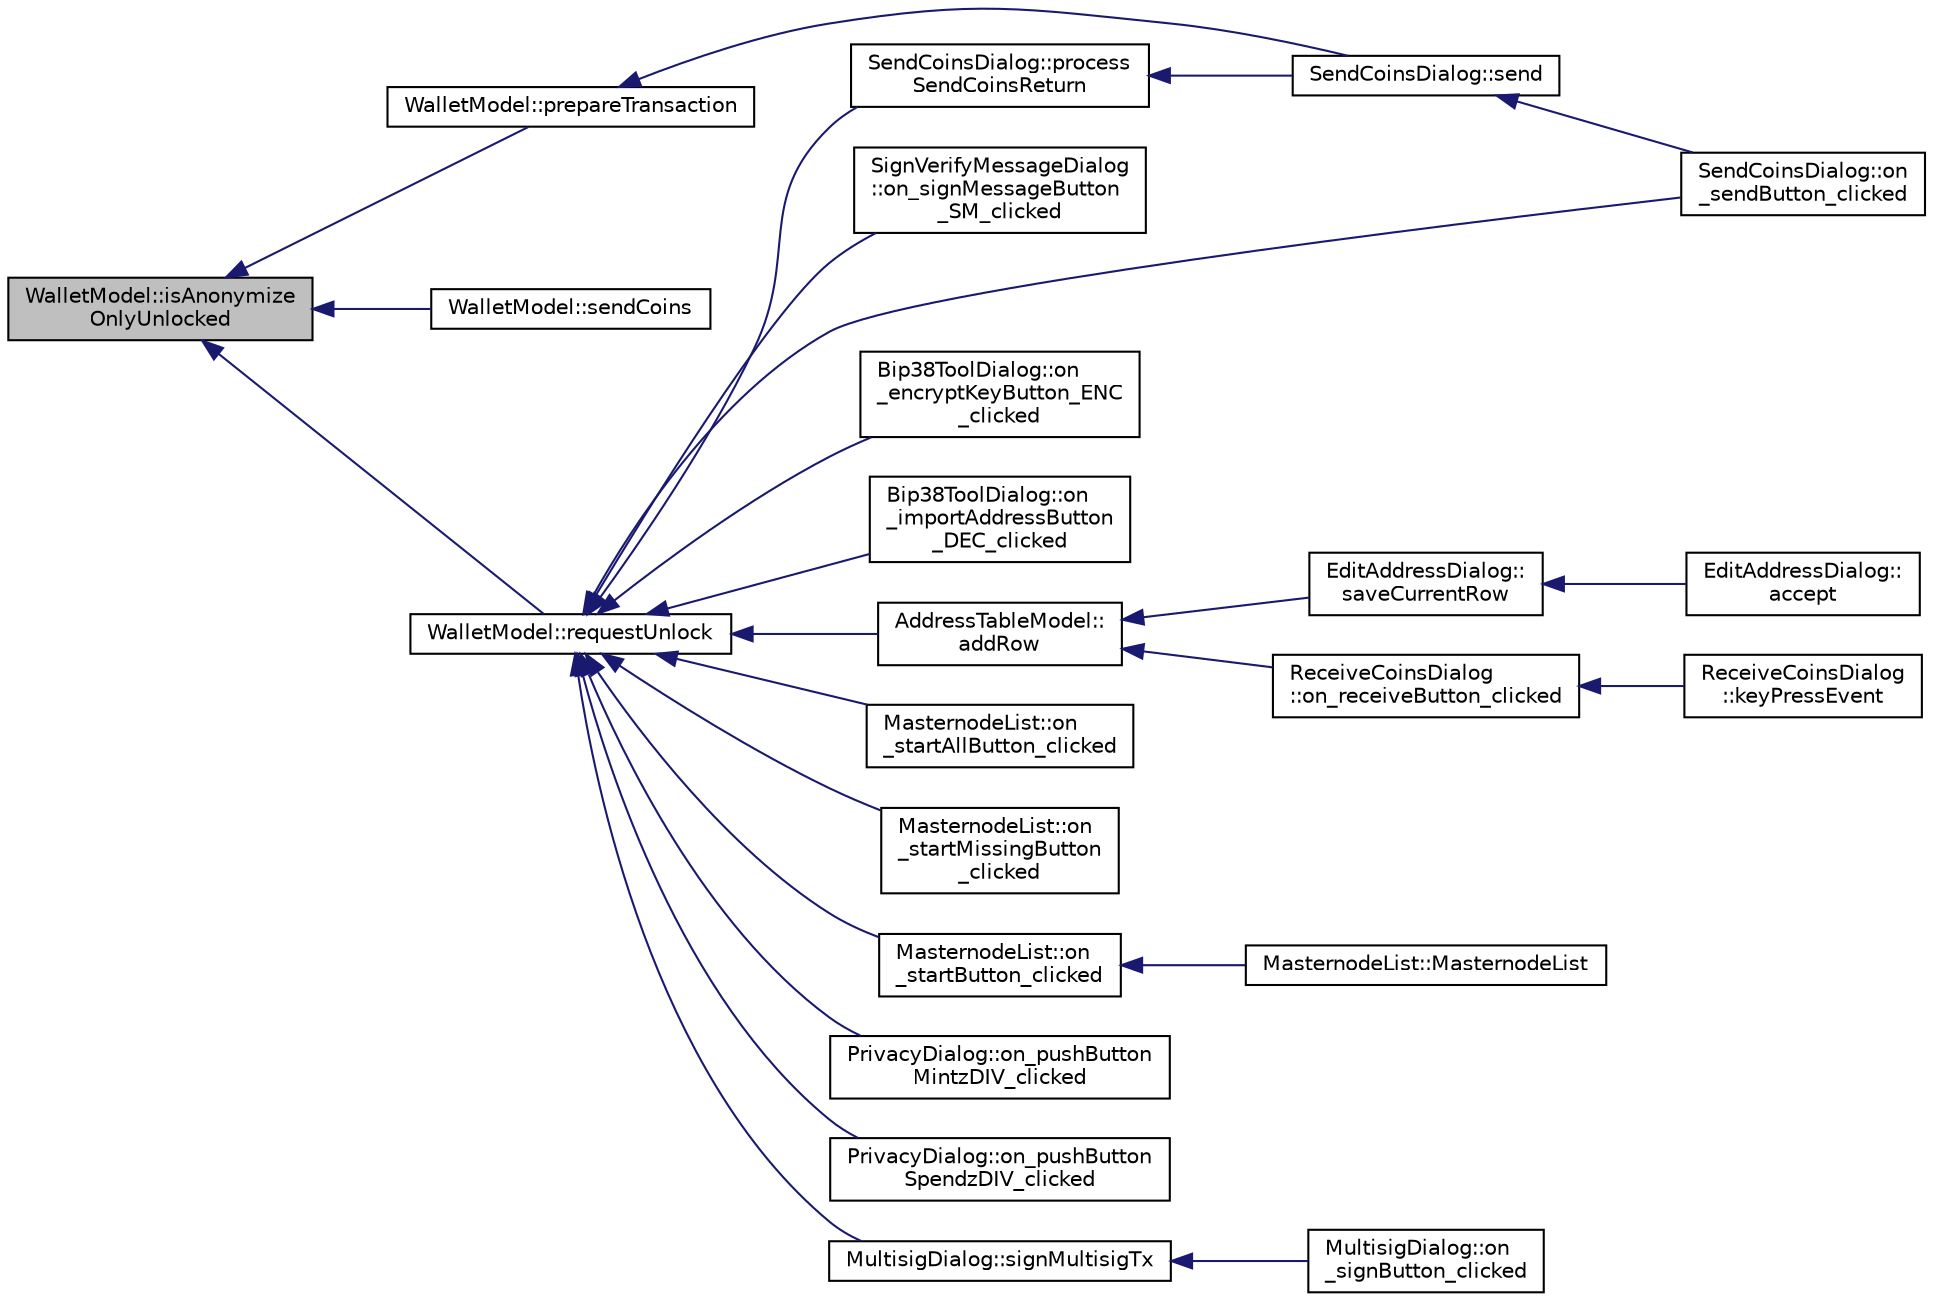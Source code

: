 digraph "WalletModel::isAnonymizeOnlyUnlocked"
{
  edge [fontname="Helvetica",fontsize="10",labelfontname="Helvetica",labelfontsize="10"];
  node [fontname="Helvetica",fontsize="10",shape=record];
  rankdir="LR";
  Node884 [label="WalletModel::isAnonymize\lOnlyUnlocked",height=0.2,width=0.4,color="black", fillcolor="grey75", style="filled", fontcolor="black"];
  Node884 -> Node885 [dir="back",color="midnightblue",fontsize="10",style="solid",fontname="Helvetica"];
  Node885 [label="WalletModel::prepareTransaction",height=0.2,width=0.4,color="black", fillcolor="white", style="filled",URL="$class_wallet_model.html#a8abc851901c7c7343ebfb5a8e5fc0154"];
  Node885 -> Node886 [dir="back",color="midnightblue",fontsize="10",style="solid",fontname="Helvetica"];
  Node886 [label="SendCoinsDialog::send",height=0.2,width=0.4,color="black", fillcolor="white", style="filled",URL="$class_send_coins_dialog.html#afd8d436a16ea7dba1276e8fdfdc8b2d3"];
  Node886 -> Node887 [dir="back",color="midnightblue",fontsize="10",style="solid",fontname="Helvetica"];
  Node887 [label="SendCoinsDialog::on\l_sendButton_clicked",height=0.2,width=0.4,color="black", fillcolor="white", style="filled",URL="$class_send_coins_dialog.html#a2cab7cf9ea5040b9e2189297f7d3c764"];
  Node884 -> Node888 [dir="back",color="midnightblue",fontsize="10",style="solid",fontname="Helvetica"];
  Node888 [label="WalletModel::sendCoins",height=0.2,width=0.4,color="black", fillcolor="white", style="filled",URL="$class_wallet_model.html#a53443aca544c824550f21e5f87e4ec39"];
  Node884 -> Node889 [dir="back",color="midnightblue",fontsize="10",style="solid",fontname="Helvetica"];
  Node889 [label="WalletModel::requestUnlock",height=0.2,width=0.4,color="black", fillcolor="white", style="filled",URL="$class_wallet_model.html#a9ad552f7942cd22f7a1cd0803b179f06"];
  Node889 -> Node890 [dir="back",color="midnightblue",fontsize="10",style="solid",fontname="Helvetica"];
  Node890 [label="AddressTableModel::\laddRow",height=0.2,width=0.4,color="black", fillcolor="white", style="filled",URL="$class_address_table_model.html#aa72edd2a093a6e9318639d69d3a23488"];
  Node890 -> Node891 [dir="back",color="midnightblue",fontsize="10",style="solid",fontname="Helvetica"];
  Node891 [label="EditAddressDialog::\lsaveCurrentRow",height=0.2,width=0.4,color="black", fillcolor="white", style="filled",URL="$class_edit_address_dialog.html#a8494a551799cd1f4c253e557424c206c"];
  Node891 -> Node892 [dir="back",color="midnightblue",fontsize="10",style="solid",fontname="Helvetica"];
  Node892 [label="EditAddressDialog::\laccept",height=0.2,width=0.4,color="black", fillcolor="white", style="filled",URL="$class_edit_address_dialog.html#ac52b71129806bccf6533d0e9441393b6"];
  Node890 -> Node893 [dir="back",color="midnightblue",fontsize="10",style="solid",fontname="Helvetica"];
  Node893 [label="ReceiveCoinsDialog\l::on_receiveButton_clicked",height=0.2,width=0.4,color="black", fillcolor="white", style="filled",URL="$class_receive_coins_dialog.html#a9db8de31f6889288cb22c061aa51e0cd"];
  Node893 -> Node894 [dir="back",color="midnightblue",fontsize="10",style="solid",fontname="Helvetica"];
  Node894 [label="ReceiveCoinsDialog\l::keyPressEvent",height=0.2,width=0.4,color="black", fillcolor="white", style="filled",URL="$class_receive_coins_dialog.html#abcf17b510c473bf3e94ef12f7f5cfc10"];
  Node889 -> Node895 [dir="back",color="midnightblue",fontsize="10",style="solid",fontname="Helvetica"];
  Node895 [label="Bip38ToolDialog::on\l_encryptKeyButton_ENC\l_clicked",height=0.2,width=0.4,color="black", fillcolor="white", style="filled",URL="$class_bip38_tool_dialog.html#a31cdc41e507628f2cd413e9df57c5770"];
  Node889 -> Node896 [dir="back",color="midnightblue",fontsize="10",style="solid",fontname="Helvetica"];
  Node896 [label="Bip38ToolDialog::on\l_importAddressButton\l_DEC_clicked",height=0.2,width=0.4,color="black", fillcolor="white", style="filled",URL="$class_bip38_tool_dialog.html#a20a1363ad4ff8e241583b3ceb19379e6"];
  Node889 -> Node897 [dir="back",color="midnightblue",fontsize="10",style="solid",fontname="Helvetica"];
  Node897 [label="MasternodeList::on\l_startButton_clicked",height=0.2,width=0.4,color="black", fillcolor="white", style="filled",URL="$class_masternode_list.html#a4370755b1dcdbf4a9396108c2b7ae76a"];
  Node897 -> Node898 [dir="back",color="midnightblue",fontsize="10",style="solid",fontname="Helvetica"];
  Node898 [label="MasternodeList::MasternodeList",height=0.2,width=0.4,color="black", fillcolor="white", style="filled",URL="$class_masternode_list.html#a341c2ce3e55eecb90f8733c72af375c4"];
  Node889 -> Node899 [dir="back",color="midnightblue",fontsize="10",style="solid",fontname="Helvetica"];
  Node899 [label="MasternodeList::on\l_startAllButton_clicked",height=0.2,width=0.4,color="black", fillcolor="white", style="filled",URL="$class_masternode_list.html#a12e7d7a66cc6ce787fb5de9babfd7358"];
  Node889 -> Node900 [dir="back",color="midnightblue",fontsize="10",style="solid",fontname="Helvetica"];
  Node900 [label="MasternodeList::on\l_startMissingButton\l_clicked",height=0.2,width=0.4,color="black", fillcolor="white", style="filled",URL="$class_masternode_list.html#a559cf1011eede788d0416c7390e25145"];
  Node889 -> Node901 [dir="back",color="midnightblue",fontsize="10",style="solid",fontname="Helvetica"];
  Node901 [label="MultisigDialog::signMultisigTx",height=0.2,width=0.4,color="black", fillcolor="white", style="filled",URL="$class_multisig_dialog.html#accd639f522281361bdf409e88909eb98"];
  Node901 -> Node902 [dir="back",color="midnightblue",fontsize="10",style="solid",fontname="Helvetica"];
  Node902 [label="MultisigDialog::on\l_signButton_clicked",height=0.2,width=0.4,color="black", fillcolor="white", style="filled",URL="$class_multisig_dialog.html#a5fdc6c2578e0f4e2f7900a3723d223ae"];
  Node889 -> Node903 [dir="back",color="midnightblue",fontsize="10",style="solid",fontname="Helvetica"];
  Node903 [label="PrivacyDialog::on_pushButton\lMintzDIV_clicked",height=0.2,width=0.4,color="black", fillcolor="white", style="filled",URL="$class_privacy_dialog.html#aa6bb4499ed540ba38114032bffc40249"];
  Node889 -> Node904 [dir="back",color="midnightblue",fontsize="10",style="solid",fontname="Helvetica"];
  Node904 [label="PrivacyDialog::on_pushButton\lSpendzDIV_clicked",height=0.2,width=0.4,color="black", fillcolor="white", style="filled",URL="$class_privacy_dialog.html#accc35c0dac26d3f1bb94c83ae75e317b"];
  Node889 -> Node887 [dir="back",color="midnightblue",fontsize="10",style="solid",fontname="Helvetica"];
  Node889 -> Node905 [dir="back",color="midnightblue",fontsize="10",style="solid",fontname="Helvetica"];
  Node905 [label="SendCoinsDialog::process\lSendCoinsReturn",height=0.2,width=0.4,color="black", fillcolor="white", style="filled",URL="$class_send_coins_dialog.html#a1b9b188bbf5ed580f8f1041afb5d3fd5"];
  Node905 -> Node886 [dir="back",color="midnightblue",fontsize="10",style="solid",fontname="Helvetica"];
  Node889 -> Node906 [dir="back",color="midnightblue",fontsize="10",style="solid",fontname="Helvetica"];
  Node906 [label="SignVerifyMessageDialog\l::on_signMessageButton\l_SM_clicked",height=0.2,width=0.4,color="black", fillcolor="white", style="filled",URL="$class_sign_verify_message_dialog.html#a2ef91b4ace68d63ab1c1d3cc6c13b5f9"];
}
